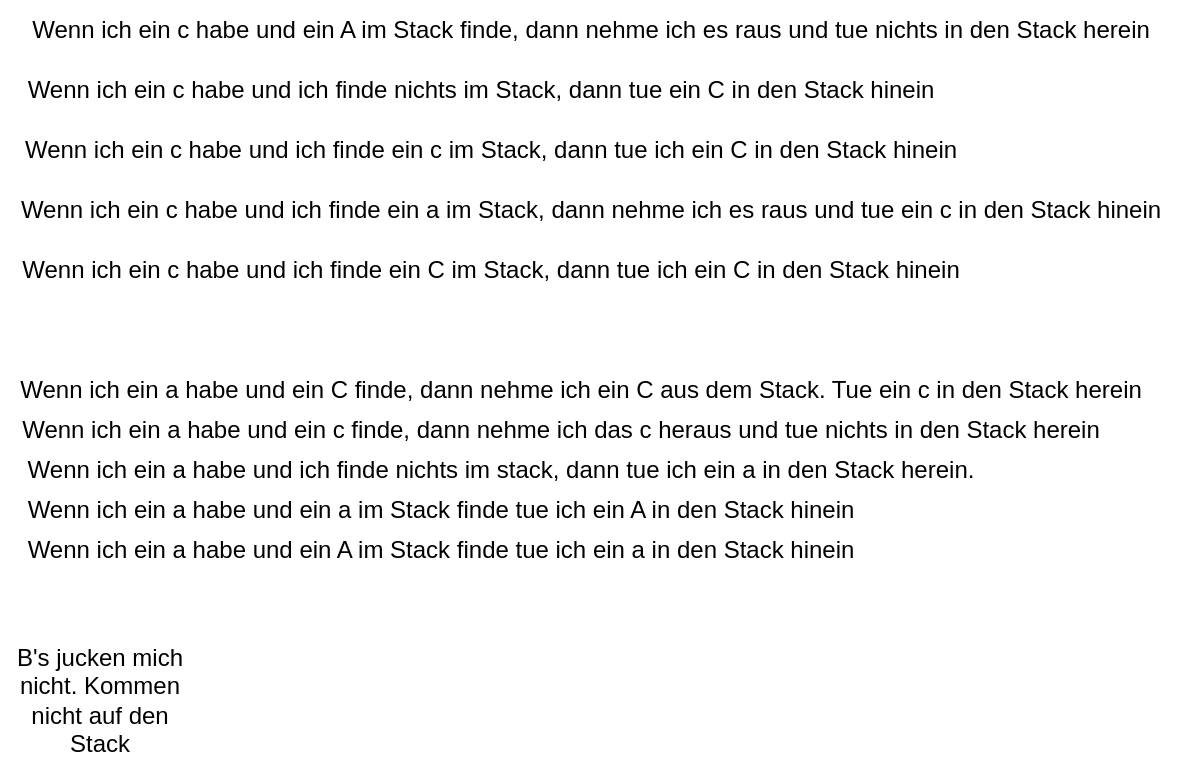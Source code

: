 <mxfile>
    <diagram id="V7QI4d4V5A124T5CQpFa" name="Page-1">
        <mxGraphModel dx="2640" dy="2112" grid="1" gridSize="10" guides="1" tooltips="1" connect="1" arrows="1" fold="1" page="1" pageScale="1" pageWidth="850" pageHeight="1100" math="0" shadow="0">
            <root>
                <mxCell id="0"/>
                <mxCell id="1" parent="0"/>
                <mxCell id="2" value="B&#39;s jucken mich nicht. Kommen nicht auf den Stack" style="text;html=1;align=center;verticalAlign=middle;whiteSpace=wrap;rounded=0;" vertex="1" parent="1">
                    <mxGeometry y="-780" width="100" height="60" as="geometry"/>
                </mxCell>
                <mxCell id="3" value="Wenn ich ein a habe und ein C finde, dann nehme ich ein C aus dem Stack. Tue ein c in den Stack herein" style="text;html=1;align=center;verticalAlign=middle;resizable=0;points=[];autosize=1;strokeColor=none;fillColor=none;rotation=0;" vertex="1" parent="1">
                    <mxGeometry y="-920" width="580" height="30" as="geometry"/>
                </mxCell>
                <mxCell id="4" value="Wenn ich ein c habe und ein A im Stack finde, dann nehme ich es raus und tue nichts in den Stack herein" style="text;html=1;align=center;verticalAlign=middle;resizable=0;points=[];autosize=1;strokeColor=none;fillColor=none;" vertex="1" parent="1">
                    <mxGeometry x="5" y="-1100" width="580" height="30" as="geometry"/>
                </mxCell>
                <mxCell id="5" value="Wenn ich ein a habe und ein c finde, dann nehme ich das c heraus und tue nichts in den Stack herein" style="text;html=1;align=center;verticalAlign=middle;resizable=0;points=[];autosize=1;strokeColor=none;fillColor=none;" vertex="1" parent="1">
                    <mxGeometry y="-900" width="560" height="30" as="geometry"/>
                </mxCell>
                <mxCell id="6" value="Wenn ich ein a habe und ich finde nichts im stack, dann tue ich ein a in den Stack herein." style="text;html=1;align=center;verticalAlign=middle;resizable=0;points=[];autosize=1;strokeColor=none;fillColor=none;" vertex="1" parent="1">
                    <mxGeometry y="-880" width="500" height="30" as="geometry"/>
                </mxCell>
                <mxCell id="7" value="Wenn ich ein a habe und ein a im Stack finde tue ich ein A in den Stack hinein" style="text;html=1;align=center;verticalAlign=middle;resizable=0;points=[];autosize=1;strokeColor=none;fillColor=none;" vertex="1" parent="1">
                    <mxGeometry y="-860" width="440" height="30" as="geometry"/>
                </mxCell>
                <mxCell id="8" value="Wenn ich ein c habe und ich finde nichts im Stack, dann tue ein C in den Stack hinein" style="text;html=1;align=center;verticalAlign=middle;resizable=0;points=[];autosize=1;strokeColor=none;fillColor=none;" vertex="1" parent="1">
                    <mxGeometry y="-1070" width="480" height="30" as="geometry"/>
                </mxCell>
                <mxCell id="9" value="Wenn ich ein c habe und ich finde ein c im Stack, dann tue ich ein C in den Stack hinein" style="text;html=1;align=center;verticalAlign=middle;resizable=0;points=[];autosize=1;strokeColor=none;fillColor=none;" vertex="1" parent="1">
                    <mxGeometry y="-1040" width="490" height="30" as="geometry"/>
                </mxCell>
                <mxCell id="10" value="Wenn ich ein c habe und ich finde ein a im Stack, dann nehme ich es raus und tue ein c in den Stack hinein" style="text;html=1;align=center;verticalAlign=middle;resizable=0;points=[];autosize=1;strokeColor=none;fillColor=none;" vertex="1" parent="1">
                    <mxGeometry y="-1010" width="590" height="30" as="geometry"/>
                </mxCell>
                <mxCell id="11" value="Wenn ich ein a habe und ein A im Stack finde tue ich ein a in den Stack hinein" style="text;html=1;align=center;verticalAlign=middle;resizable=0;points=[];autosize=1;strokeColor=none;fillColor=none;" vertex="1" parent="1">
                    <mxGeometry y="-840" width="440" height="30" as="geometry"/>
                </mxCell>
                <mxCell id="12" value="Wenn ich ein c habe und ich finde ein C im Stack, dann tue ich ein C in den Stack hinein" style="text;html=1;align=center;verticalAlign=middle;resizable=0;points=[];autosize=1;strokeColor=none;fillColor=none;" vertex="1" parent="1">
                    <mxGeometry y="-980" width="490" height="30" as="geometry"/>
                </mxCell>
            </root>
        </mxGraphModel>
    </diagram>
</mxfile>